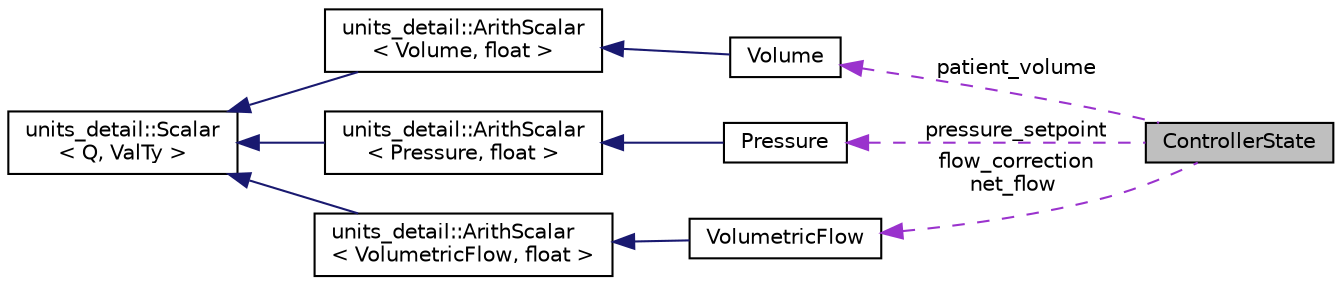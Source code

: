 digraph "ControllerState"
{
 // LATEX_PDF_SIZE
  edge [fontname="Helvetica",fontsize="10",labelfontname="Helvetica",labelfontsize="10"];
  node [fontname="Helvetica",fontsize="10",shape=record];
  rankdir="LR";
  Node1 [label="ControllerState",height=0.2,width=0.4,color="black", fillcolor="grey75", style="filled", fontcolor="black",tooltip=" "];
  Node2 -> Node1 [dir="back",color="darkorchid3",fontsize="10",style="dashed",label=" patient_volume" ,fontname="Helvetica"];
  Node2 [label="Volume",height=0.2,width=0.4,color="black", fillcolor="white", style="filled",URL="$classVolume.html",tooltip=" "];
  Node3 -> Node2 [dir="back",color="midnightblue",fontsize="10",style="solid",fontname="Helvetica"];
  Node3 [label="units_detail::ArithScalar\l\< Volume, float \>",height=0.2,width=0.4,color="black", fillcolor="white", style="filled",URL="$classunits__detail_1_1ArithScalar.html",tooltip=" "];
  Node4 -> Node3 [dir="back",color="midnightblue",fontsize="10",style="solid",fontname="Helvetica"];
  Node4 [label="units_detail::Scalar\l\< Q, ValTy \>",height=0.2,width=0.4,color="black", fillcolor="white", style="filled",URL="$classunits__detail_1_1Scalar.html",tooltip=" "];
  Node5 -> Node1 [dir="back",color="darkorchid3",fontsize="10",style="dashed",label=" pressure_setpoint" ,fontname="Helvetica"];
  Node5 [label="Pressure",height=0.2,width=0.4,color="black", fillcolor="white", style="filled",URL="$classPressure.html",tooltip=" "];
  Node6 -> Node5 [dir="back",color="midnightblue",fontsize="10",style="solid",fontname="Helvetica"];
  Node6 [label="units_detail::ArithScalar\l\< Pressure, float \>",height=0.2,width=0.4,color="black", fillcolor="white", style="filled",URL="$classunits__detail_1_1ArithScalar.html",tooltip=" "];
  Node4 -> Node6 [dir="back",color="midnightblue",fontsize="10",style="solid",fontname="Helvetica"];
  Node7 -> Node1 [dir="back",color="darkorchid3",fontsize="10",style="dashed",label=" flow_correction\nnet_flow" ,fontname="Helvetica"];
  Node7 [label="VolumetricFlow",height=0.2,width=0.4,color="black", fillcolor="white", style="filled",URL="$classVolumetricFlow.html",tooltip=" "];
  Node8 -> Node7 [dir="back",color="midnightblue",fontsize="10",style="solid",fontname="Helvetica"];
  Node8 [label="units_detail::ArithScalar\l\< VolumetricFlow, float \>",height=0.2,width=0.4,color="black", fillcolor="white", style="filled",URL="$classunits__detail_1_1ArithScalar.html",tooltip=" "];
  Node4 -> Node8 [dir="back",color="midnightblue",fontsize="10",style="solid",fontname="Helvetica"];
}
